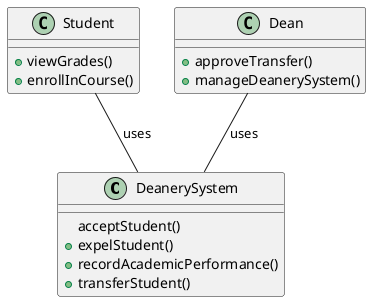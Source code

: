 @startuml еуые

class DeanerySystem {
    acceptStudent()
    + expelStudent()
    + recordAcademicPerformance()
    + transferStudent()
}

class Student {
    + viewGrades()
    + enrollInCourse()
}

class Dean {
    + approveTransfer()
    + manageDeanerySystem()
}

Dean -- DeanerySystem : uses
Student -- DeanerySystem : uses

@enduml